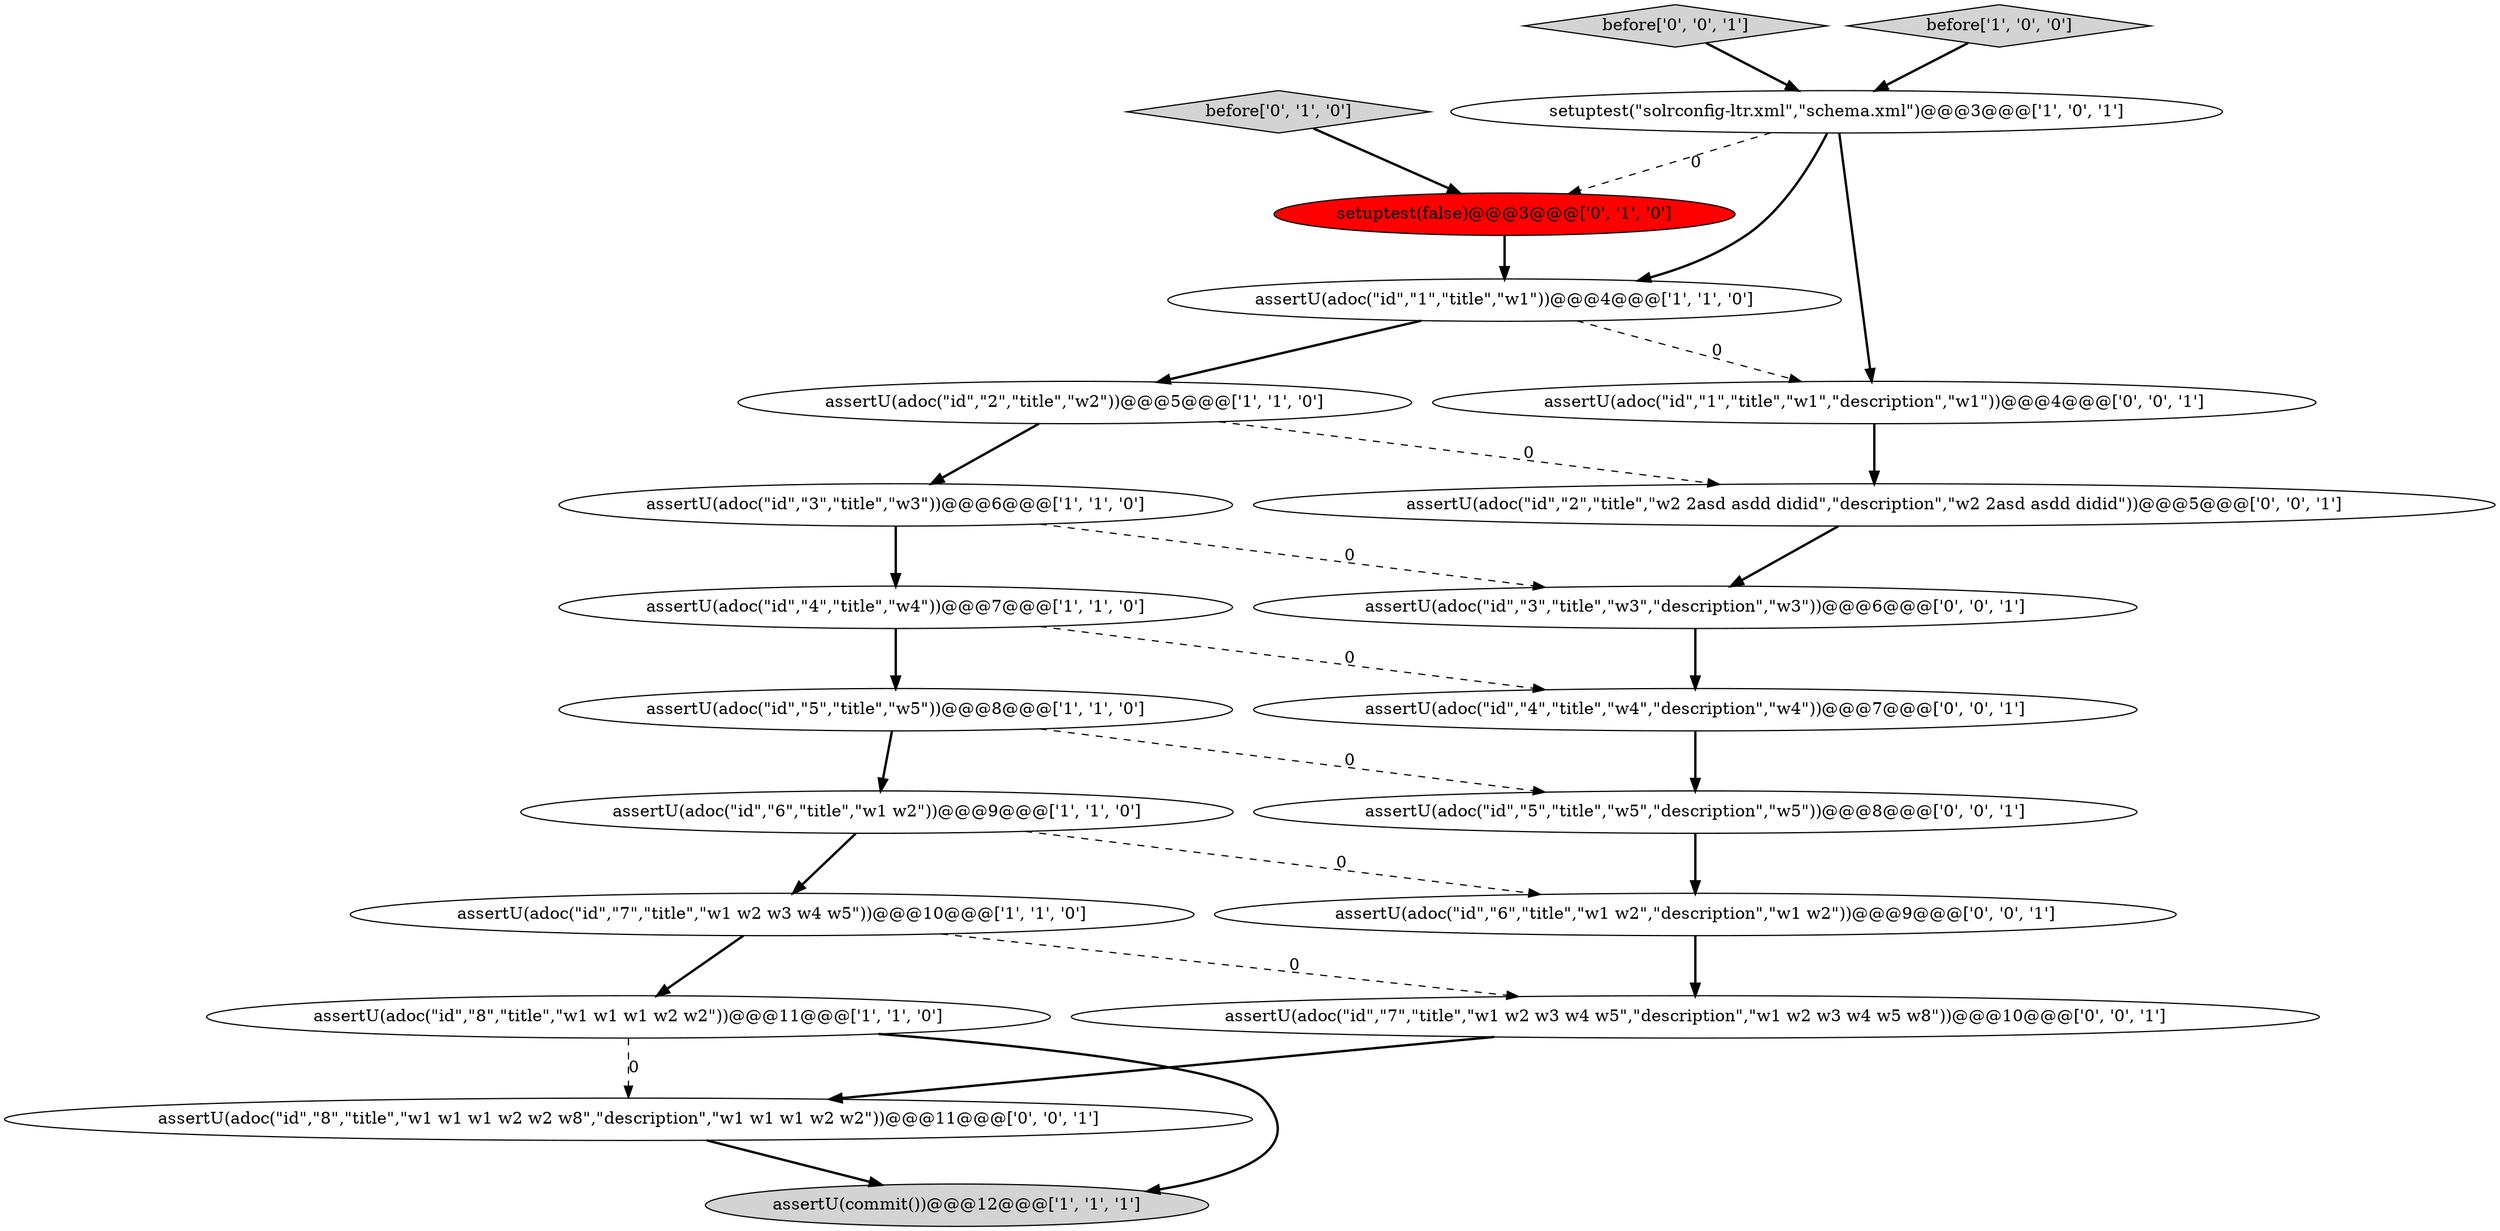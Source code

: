 digraph {
20 [style = filled, label = "assertU(adoc(\"id\",\"8\",\"title\",\"w1 w1 w1 w2 w2 w8\",\"description\",\"w1 w1 w1 w2 w2\"))@@@11@@@['0', '0', '1']", fillcolor = white, shape = ellipse image = "AAA0AAABBB3BBB"];
0 [style = filled, label = "assertU(adoc(\"id\",\"6\",\"title\",\"w1 w2\"))@@@9@@@['1', '1', '0']", fillcolor = white, shape = ellipse image = "AAA0AAABBB1BBB"];
7 [style = filled, label = "assertU(adoc(\"id\",\"1\",\"title\",\"w1\"))@@@4@@@['1', '1', '0']", fillcolor = white, shape = ellipse image = "AAA0AAABBB1BBB"];
16 [style = filled, label = "assertU(adoc(\"id\",\"4\",\"title\",\"w4\",\"description\",\"w4\"))@@@7@@@['0', '0', '1']", fillcolor = white, shape = ellipse image = "AAA0AAABBB3BBB"];
4 [style = filled, label = "assertU(adoc(\"id\",\"2\",\"title\",\"w2\"))@@@5@@@['1', '1', '0']", fillcolor = white, shape = ellipse image = "AAA0AAABBB1BBB"];
6 [style = filled, label = "setuptest(\"solrconfig-ltr.xml\",\"schema.xml\")@@@3@@@['1', '0', '1']", fillcolor = white, shape = ellipse image = "AAA0AAABBB1BBB"];
12 [style = filled, label = "before['0', '1', '0']", fillcolor = lightgray, shape = diamond image = "AAA0AAABBB2BBB"];
17 [style = filled, label = "assertU(adoc(\"id\",\"7\",\"title\",\"w1 w2 w3 w4 w5\",\"description\",\"w1 w2 w3 w4 w5 w8\"))@@@10@@@['0', '0', '1']", fillcolor = white, shape = ellipse image = "AAA0AAABBB3BBB"];
13 [style = filled, label = "assertU(adoc(\"id\",\"1\",\"title\",\"w1\",\"description\",\"w1\"))@@@4@@@['0', '0', '1']", fillcolor = white, shape = ellipse image = "AAA0AAABBB3BBB"];
21 [style = filled, label = "assertU(adoc(\"id\",\"5\",\"title\",\"w5\",\"description\",\"w5\"))@@@8@@@['0', '0', '1']", fillcolor = white, shape = ellipse image = "AAA0AAABBB3BBB"];
9 [style = filled, label = "assertU(adoc(\"id\",\"3\",\"title\",\"w3\"))@@@6@@@['1', '1', '0']", fillcolor = white, shape = ellipse image = "AAA0AAABBB1BBB"];
8 [style = filled, label = "assertU(adoc(\"id\",\"4\",\"title\",\"w4\"))@@@7@@@['1', '1', '0']", fillcolor = white, shape = ellipse image = "AAA0AAABBB1BBB"];
15 [style = filled, label = "assertU(adoc(\"id\",\"6\",\"title\",\"w1 w2\",\"description\",\"w1 w2\"))@@@9@@@['0', '0', '1']", fillcolor = white, shape = ellipse image = "AAA0AAABBB3BBB"];
2 [style = filled, label = "assertU(commit())@@@12@@@['1', '1', '1']", fillcolor = lightgray, shape = ellipse image = "AAA0AAABBB1BBB"];
18 [style = filled, label = "before['0', '0', '1']", fillcolor = lightgray, shape = diamond image = "AAA0AAABBB3BBB"];
14 [style = filled, label = "assertU(adoc(\"id\",\"2\",\"title\",\"w2 2asd asdd didid\",\"description\",\"w2 2asd asdd didid\"))@@@5@@@['0', '0', '1']", fillcolor = white, shape = ellipse image = "AAA0AAABBB3BBB"];
11 [style = filled, label = "setuptest(false)@@@3@@@['0', '1', '0']", fillcolor = red, shape = ellipse image = "AAA1AAABBB2BBB"];
19 [style = filled, label = "assertU(adoc(\"id\",\"3\",\"title\",\"w3\",\"description\",\"w3\"))@@@6@@@['0', '0', '1']", fillcolor = white, shape = ellipse image = "AAA0AAABBB3BBB"];
3 [style = filled, label = "before['1', '0', '0']", fillcolor = lightgray, shape = diamond image = "AAA0AAABBB1BBB"];
10 [style = filled, label = "assertU(adoc(\"id\",\"8\",\"title\",\"w1 w1 w1 w2 w2\"))@@@11@@@['1', '1', '0']", fillcolor = white, shape = ellipse image = "AAA0AAABBB1BBB"];
1 [style = filled, label = "assertU(adoc(\"id\",\"7\",\"title\",\"w1 w2 w3 w4 w5\"))@@@10@@@['1', '1', '0']", fillcolor = white, shape = ellipse image = "AAA0AAABBB1BBB"];
5 [style = filled, label = "assertU(adoc(\"id\",\"5\",\"title\",\"w5\"))@@@8@@@['1', '1', '0']", fillcolor = white, shape = ellipse image = "AAA0AAABBB1BBB"];
4->9 [style = bold, label=""];
8->16 [style = dashed, label="0"];
21->15 [style = bold, label=""];
6->11 [style = dashed, label="0"];
12->11 [style = bold, label=""];
0->15 [style = dashed, label="0"];
3->6 [style = bold, label=""];
14->19 [style = bold, label=""];
7->4 [style = bold, label=""];
9->8 [style = bold, label=""];
19->16 [style = bold, label=""];
20->2 [style = bold, label=""];
9->19 [style = dashed, label="0"];
15->17 [style = bold, label=""];
1->17 [style = dashed, label="0"];
8->5 [style = bold, label=""];
5->0 [style = bold, label=""];
18->6 [style = bold, label=""];
0->1 [style = bold, label=""];
16->21 [style = bold, label=""];
6->13 [style = bold, label=""];
7->13 [style = dashed, label="0"];
5->21 [style = dashed, label="0"];
10->20 [style = dashed, label="0"];
10->2 [style = bold, label=""];
4->14 [style = dashed, label="0"];
6->7 [style = bold, label=""];
1->10 [style = bold, label=""];
13->14 [style = bold, label=""];
11->7 [style = bold, label=""];
17->20 [style = bold, label=""];
}
